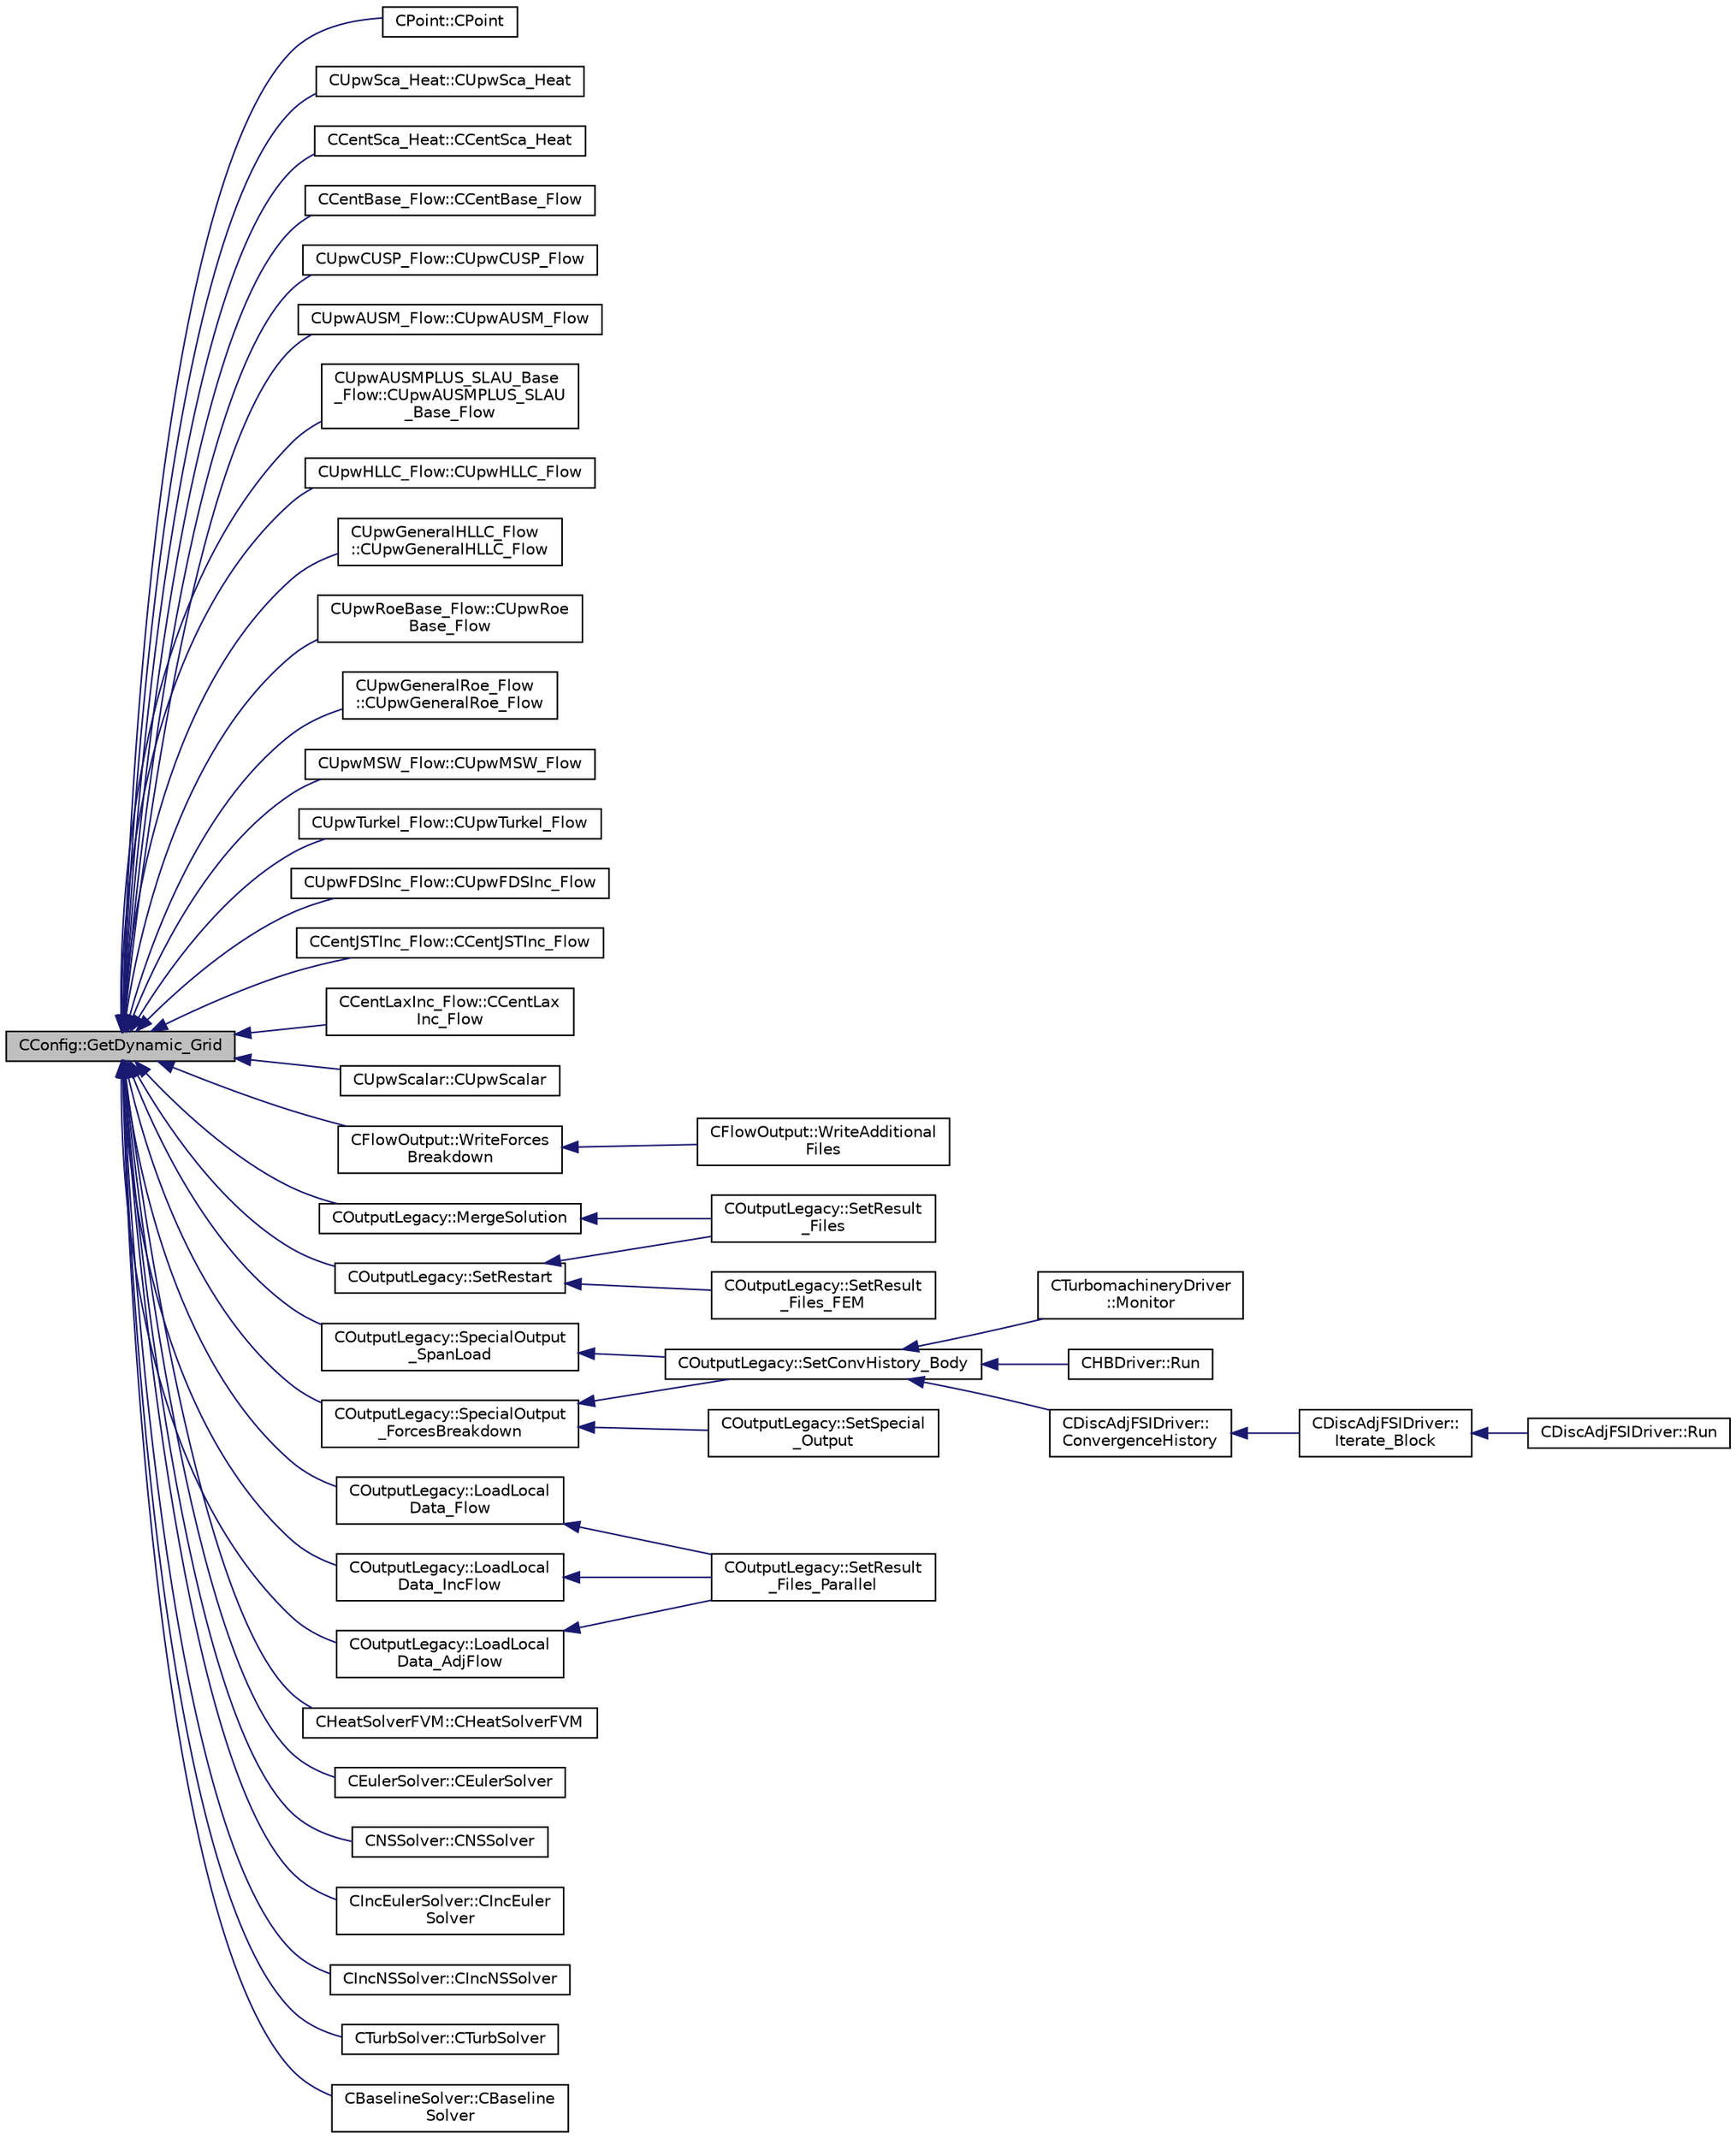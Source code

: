 digraph "CConfig::GetDynamic_Grid"
{
  edge [fontname="Helvetica",fontsize="10",labelfontname="Helvetica",labelfontsize="10"];
  node [fontname="Helvetica",fontsize="10",shape=record];
  rankdir="LR";
  Node2626 [label="CConfig::GetDynamic_Grid",height=0.2,width=0.4,color="black", fillcolor="grey75", style="filled", fontcolor="black"];
  Node2626 -> Node2627 [dir="back",color="midnightblue",fontsize="10",style="solid",fontname="Helvetica"];
  Node2627 [label="CPoint::CPoint",height=0.2,width=0.4,color="black", fillcolor="white", style="filled",URL="$class_c_point.html#a641fe2a96c28d7ab052da946608b2764",tooltip="Constructor of the class. "];
  Node2626 -> Node2628 [dir="back",color="midnightblue",fontsize="10",style="solid",fontname="Helvetica"];
  Node2628 [label="CUpwSca_Heat::CUpwSca_Heat",height=0.2,width=0.4,color="black", fillcolor="white", style="filled",URL="$class_c_upw_sca___heat.html#ac5402ae0b47f2c21d43a937caa6aefee",tooltip="Constructor of the class. "];
  Node2626 -> Node2629 [dir="back",color="midnightblue",fontsize="10",style="solid",fontname="Helvetica"];
  Node2629 [label="CCentSca_Heat::CCentSca_Heat",height=0.2,width=0.4,color="black", fillcolor="white", style="filled",URL="$class_c_cent_sca___heat.html#a32dc690389c97f55249ecb4b91de06b6",tooltip="Constructor of the class. "];
  Node2626 -> Node2630 [dir="back",color="midnightblue",fontsize="10",style="solid",fontname="Helvetica"];
  Node2630 [label="CCentBase_Flow::CCentBase_Flow",height=0.2,width=0.4,color="black", fillcolor="white", style="filled",URL="$class_c_cent_base___flow.html#a4a4b39381b423d6d2827ca9846cb87a0",tooltip="Constructor of the class. "];
  Node2626 -> Node2631 [dir="back",color="midnightblue",fontsize="10",style="solid",fontname="Helvetica"];
  Node2631 [label="CUpwCUSP_Flow::CUpwCUSP_Flow",height=0.2,width=0.4,color="black", fillcolor="white", style="filled",URL="$class_c_upw_c_u_s_p___flow.html#abd4a935eb9480167e8fa4b92616ec4d9",tooltip="Constructor of the class. "];
  Node2626 -> Node2632 [dir="back",color="midnightblue",fontsize="10",style="solid",fontname="Helvetica"];
  Node2632 [label="CUpwAUSM_Flow::CUpwAUSM_Flow",height=0.2,width=0.4,color="black", fillcolor="white", style="filled",URL="$class_c_upw_a_u_s_m___flow.html#ac2e2536a0aec8c275ec252f74e76a57e",tooltip="Constructor of the class. "];
  Node2626 -> Node2633 [dir="back",color="midnightblue",fontsize="10",style="solid",fontname="Helvetica"];
  Node2633 [label="CUpwAUSMPLUS_SLAU_Base\l_Flow::CUpwAUSMPLUS_SLAU\l_Base_Flow",height=0.2,width=0.4,color="black", fillcolor="white", style="filled",URL="$class_c_upw_a_u_s_m_p_l_u_s___s_l_a_u___base___flow.html#ad133ca321918b511ff63ffb4a22c9290",tooltip="Constructor of the class. "];
  Node2626 -> Node2634 [dir="back",color="midnightblue",fontsize="10",style="solid",fontname="Helvetica"];
  Node2634 [label="CUpwHLLC_Flow::CUpwHLLC_Flow",height=0.2,width=0.4,color="black", fillcolor="white", style="filled",URL="$class_c_upw_h_l_l_c___flow.html#a65a7190efd27a3883110e7731472b162",tooltip="Constructor of the class. "];
  Node2626 -> Node2635 [dir="back",color="midnightblue",fontsize="10",style="solid",fontname="Helvetica"];
  Node2635 [label="CUpwGeneralHLLC_Flow\l::CUpwGeneralHLLC_Flow",height=0.2,width=0.4,color="black", fillcolor="white", style="filled",URL="$class_c_upw_general_h_l_l_c___flow.html#a57aa1fb8b57035c7af58823a5015500f",tooltip="Constructor of the class. "];
  Node2626 -> Node2636 [dir="back",color="midnightblue",fontsize="10",style="solid",fontname="Helvetica"];
  Node2636 [label="CUpwRoeBase_Flow::CUpwRoe\lBase_Flow",height=0.2,width=0.4,color="black", fillcolor="white", style="filled",URL="$class_c_upw_roe_base___flow.html#a5d82c30bb5cc8b17f8c7112b6d5bb7a7",tooltip="Constructor of the class. "];
  Node2626 -> Node2637 [dir="back",color="midnightblue",fontsize="10",style="solid",fontname="Helvetica"];
  Node2637 [label="CUpwGeneralRoe_Flow\l::CUpwGeneralRoe_Flow",height=0.2,width=0.4,color="black", fillcolor="white", style="filled",URL="$class_c_upw_general_roe___flow.html#a70bf9ccbfd6fc9485bdfddbbfbc7331a",tooltip="Constructor of the class. "];
  Node2626 -> Node2638 [dir="back",color="midnightblue",fontsize="10",style="solid",fontname="Helvetica"];
  Node2638 [label="CUpwMSW_Flow::CUpwMSW_Flow",height=0.2,width=0.4,color="black", fillcolor="white", style="filled",URL="$class_c_upw_m_s_w___flow.html#a843ebaeeeb106e9ed3121a214b894ccc",tooltip="Constructor of the class. "];
  Node2626 -> Node2639 [dir="back",color="midnightblue",fontsize="10",style="solid",fontname="Helvetica"];
  Node2639 [label="CUpwTurkel_Flow::CUpwTurkel_Flow",height=0.2,width=0.4,color="black", fillcolor="white", style="filled",URL="$class_c_upw_turkel___flow.html#a6c86a11deb845c8a2ca85e6b20927b21",tooltip="Constructor of the class. "];
  Node2626 -> Node2640 [dir="back",color="midnightblue",fontsize="10",style="solid",fontname="Helvetica"];
  Node2640 [label="CUpwFDSInc_Flow::CUpwFDSInc_Flow",height=0.2,width=0.4,color="black", fillcolor="white", style="filled",URL="$class_c_upw_f_d_s_inc___flow.html#af3c1493a70dc7f4208698be87dd196c0",tooltip="Constructor of the class. "];
  Node2626 -> Node2641 [dir="back",color="midnightblue",fontsize="10",style="solid",fontname="Helvetica"];
  Node2641 [label="CCentJSTInc_Flow::CCentJSTInc_Flow",height=0.2,width=0.4,color="black", fillcolor="white", style="filled",URL="$class_c_cent_j_s_t_inc___flow.html#a489f1b4b5f5bf8839191e7949e03591d",tooltip="Constructor of the class. "];
  Node2626 -> Node2642 [dir="back",color="midnightblue",fontsize="10",style="solid",fontname="Helvetica"];
  Node2642 [label="CCentLaxInc_Flow::CCentLax\lInc_Flow",height=0.2,width=0.4,color="black", fillcolor="white", style="filled",URL="$class_c_cent_lax_inc___flow.html#a5cabc989bd354484a3ec6318450b2639",tooltip="Constructor of the class. "];
  Node2626 -> Node2643 [dir="back",color="midnightblue",fontsize="10",style="solid",fontname="Helvetica"];
  Node2643 [label="CUpwScalar::CUpwScalar",height=0.2,width=0.4,color="black", fillcolor="white", style="filled",URL="$class_c_upw_scalar.html#aa733bdfbbb14f49b74c275921827d469",tooltip="Constructor of the class. "];
  Node2626 -> Node2644 [dir="back",color="midnightblue",fontsize="10",style="solid",fontname="Helvetica"];
  Node2644 [label="CFlowOutput::WriteForces\lBreakdown",height=0.2,width=0.4,color="black", fillcolor="white", style="filled",URL="$class_c_flow_output.html#afacedef2006aa6fcf8c9a312b5f4430c",tooltip="Write the forces breakdown file. "];
  Node2644 -> Node2645 [dir="back",color="midnightblue",fontsize="10",style="solid",fontname="Helvetica"];
  Node2645 [label="CFlowOutput::WriteAdditional\lFiles",height=0.2,width=0.4,color="black", fillcolor="white", style="filled",URL="$class_c_flow_output.html#aaac3fb7b2575967b157c306065ab1ea8",tooltip="Write any additional files defined for the current solver. "];
  Node2626 -> Node2646 [dir="back",color="midnightblue",fontsize="10",style="solid",fontname="Helvetica"];
  Node2646 [label="COutputLegacy::MergeSolution",height=0.2,width=0.4,color="black", fillcolor="white", style="filled",URL="$class_c_output_legacy.html#af30cc9d6a1d32da2af7043901a5914cf",tooltip="Merge the solution into a data structure used for output file writing. "];
  Node2646 -> Node2647 [dir="back",color="midnightblue",fontsize="10",style="solid",fontname="Helvetica"];
  Node2647 [label="COutputLegacy::SetResult\l_Files",height=0.2,width=0.4,color="black", fillcolor="white", style="filled",URL="$class_c_output_legacy.html#aa817439538e8cf82f82acbfa0bf7e735",tooltip="Writes and organizes the all the output files, except the history one, for serial computations..."];
  Node2626 -> Node2648 [dir="back",color="midnightblue",fontsize="10",style="solid",fontname="Helvetica"];
  Node2648 [label="COutputLegacy::SetRestart",height=0.2,width=0.4,color="black", fillcolor="white", style="filled",URL="$class_c_output_legacy.html#adadfc4d06c13f5fa3d6c9e21688329f4",tooltip="Write a native SU2 restart file. "];
  Node2648 -> Node2647 [dir="back",color="midnightblue",fontsize="10",style="solid",fontname="Helvetica"];
  Node2648 -> Node2649 [dir="back",color="midnightblue",fontsize="10",style="solid",fontname="Helvetica"];
  Node2649 [label="COutputLegacy::SetResult\l_Files_FEM",height=0.2,width=0.4,color="black", fillcolor="white", style="filled",URL="$class_c_output_legacy.html#a25b90eb5e2bd0f05f92a89f0768f2181",tooltip="Writes and organizes the all the output files, except the history one, for serial computations with t..."];
  Node2626 -> Node2650 [dir="back",color="midnightblue",fontsize="10",style="solid",fontname="Helvetica"];
  Node2650 [label="COutputLegacy::SpecialOutput\l_ForcesBreakdown",height=0.2,width=0.4,color="black", fillcolor="white", style="filled",URL="$class_c_output_legacy.html#ab1ca98c0c4b16e9b75f06744e10d47c8",tooltip="Write the history file and the convergence on the screen for serial computations. ..."];
  Node2650 -> Node2651 [dir="back",color="midnightblue",fontsize="10",style="solid",fontname="Helvetica"];
  Node2651 [label="COutputLegacy::SetConvHistory_Body",height=0.2,width=0.4,color="black", fillcolor="white", style="filled",URL="$class_c_output_legacy.html#a217cc0d778a3828499189a9debee47c6",tooltip="Write the history file and the convergence on the screen for serial computations. ..."];
  Node2651 -> Node2652 [dir="back",color="midnightblue",fontsize="10",style="solid",fontname="Helvetica"];
  Node2652 [label="CTurbomachineryDriver\l::Monitor",height=0.2,width=0.4,color="black", fillcolor="white", style="filled",URL="$class_c_turbomachinery_driver.html#a41d7b50bbacef68eb5436293ebb2da4f",tooltip="Monitor the computation. "];
  Node2651 -> Node2653 [dir="back",color="midnightblue",fontsize="10",style="solid",fontname="Helvetica"];
  Node2653 [label="CHBDriver::Run",height=0.2,width=0.4,color="black", fillcolor="white", style="filled",URL="$class_c_h_b_driver.html#a98c0448a8e0404845ee54e25b62eaea9",tooltip="Run a single iteration of a Harmonic Balance problem. "];
  Node2651 -> Node2654 [dir="back",color="midnightblue",fontsize="10",style="solid",fontname="Helvetica"];
  Node2654 [label="CDiscAdjFSIDriver::\lConvergenceHistory",height=0.2,width=0.4,color="black", fillcolor="white", style="filled",URL="$class_c_disc_adj_f_s_i_driver.html#a139dfa2442613879f2b15f28a09c2bd5",tooltip="Output the convergence history. "];
  Node2654 -> Node2655 [dir="back",color="midnightblue",fontsize="10",style="solid",fontname="Helvetica"];
  Node2655 [label="CDiscAdjFSIDriver::\lIterate_Block",height=0.2,width=0.4,color="black", fillcolor="white", style="filled",URL="$class_c_disc_adj_f_s_i_driver.html#a84949f139fa795b7d34d6ff77e82eb5c",tooltip="Iterate a certain block for adjoint FSI - may be the whole set of variables or independent and subite..."];
  Node2655 -> Node2656 [dir="back",color="midnightblue",fontsize="10",style="solid",fontname="Helvetica"];
  Node2656 [label="CDiscAdjFSIDriver::Run",height=0.2,width=0.4,color="black", fillcolor="white", style="filled",URL="$class_c_disc_adj_f_s_i_driver.html#a2e965d6e9c4dcfc296077cae225cab21",tooltip="Run a Discrete Adjoint iteration for the FSI problem. "];
  Node2650 -> Node2657 [dir="back",color="midnightblue",fontsize="10",style="solid",fontname="Helvetica"];
  Node2657 [label="COutputLegacy::SetSpecial\l_Output",height=0.2,width=0.4,color="black", fillcolor="white", style="filled",URL="$class_c_output_legacy.html#ab087aa06a268f2a2b96ead0cd32c0c41",tooltip="Writes the special output files. "];
  Node2626 -> Node2658 [dir="back",color="midnightblue",fontsize="10",style="solid",fontname="Helvetica"];
  Node2658 [label="COutputLegacy::SpecialOutput\l_SpanLoad",height=0.2,width=0.4,color="black", fillcolor="white", style="filled",URL="$class_c_output_legacy.html#a8772390855e98cb1b90e6b835d2532de",tooltip="Writes forces at different sections. "];
  Node2658 -> Node2651 [dir="back",color="midnightblue",fontsize="10",style="solid",fontname="Helvetica"];
  Node2626 -> Node2659 [dir="back",color="midnightblue",fontsize="10",style="solid",fontname="Helvetica"];
  Node2659 [label="COutputLegacy::LoadLocal\lData_Flow",height=0.2,width=0.4,color="black", fillcolor="white", style="filled",URL="$class_c_output_legacy.html#a83e5de863b29fe3a222074d93d696d57",tooltip="Load the desired solution data into a structure used for parallel reordering and output file writing ..."];
  Node2659 -> Node2660 [dir="back",color="midnightblue",fontsize="10",style="solid",fontname="Helvetica"];
  Node2660 [label="COutputLegacy::SetResult\l_Files_Parallel",height=0.2,width=0.4,color="black", fillcolor="white", style="filled",URL="$class_c_output_legacy.html#a9e7832982d8237df4df455b027fd203b",tooltip="Writes and organizes the all the output files, except the history one, for parallel computations..."];
  Node2626 -> Node2661 [dir="back",color="midnightblue",fontsize="10",style="solid",fontname="Helvetica"];
  Node2661 [label="COutputLegacy::LoadLocal\lData_IncFlow",height=0.2,width=0.4,color="black", fillcolor="white", style="filled",URL="$class_c_output_legacy.html#a2d955089c8894a2eb795970f06e7900d",tooltip="Load the desired solution data into a structure used for parallel reordering and output file writing ..."];
  Node2661 -> Node2660 [dir="back",color="midnightblue",fontsize="10",style="solid",fontname="Helvetica"];
  Node2626 -> Node2662 [dir="back",color="midnightblue",fontsize="10",style="solid",fontname="Helvetica"];
  Node2662 [label="COutputLegacy::LoadLocal\lData_AdjFlow",height=0.2,width=0.4,color="black", fillcolor="white", style="filled",URL="$class_c_output_legacy.html#a37180b5adabfb37cdc540e99cd43e347",tooltip="Load the desired solution data into a structure used for parallel reordering and output file writing ..."];
  Node2662 -> Node2660 [dir="back",color="midnightblue",fontsize="10",style="solid",fontname="Helvetica"];
  Node2626 -> Node2663 [dir="back",color="midnightblue",fontsize="10",style="solid",fontname="Helvetica"];
  Node2663 [label="CHeatSolverFVM::CHeatSolverFVM",height=0.2,width=0.4,color="black", fillcolor="white", style="filled",URL="$class_c_heat_solver_f_v_m.html#a42af03c3f465c905fbc3ecbee398f5be",tooltip="Constructor of the class. "];
  Node2626 -> Node2664 [dir="back",color="midnightblue",fontsize="10",style="solid",fontname="Helvetica"];
  Node2664 [label="CEulerSolver::CEulerSolver",height=0.2,width=0.4,color="black", fillcolor="white", style="filled",URL="$class_c_euler_solver.html#ae1e74218b4e943111b100d7ddcbd4db9"];
  Node2626 -> Node2665 [dir="back",color="midnightblue",fontsize="10",style="solid",fontname="Helvetica"];
  Node2665 [label="CNSSolver::CNSSolver",height=0.2,width=0.4,color="black", fillcolor="white", style="filled",URL="$class_c_n_s_solver.html#a2a8ad49c42b4546696e631cf44b7788b"];
  Node2626 -> Node2666 [dir="back",color="midnightblue",fontsize="10",style="solid",fontname="Helvetica"];
  Node2666 [label="CIncEulerSolver::CIncEuler\lSolver",height=0.2,width=0.4,color="black", fillcolor="white", style="filled",URL="$class_c_inc_euler_solver.html#a91f644b8f9a00215bac5bcd31dfc06d8"];
  Node2626 -> Node2667 [dir="back",color="midnightblue",fontsize="10",style="solid",fontname="Helvetica"];
  Node2667 [label="CIncNSSolver::CIncNSSolver",height=0.2,width=0.4,color="black", fillcolor="white", style="filled",URL="$class_c_inc_n_s_solver.html#a82152ac7e91fb1c5c073d98a1f08e2aa"];
  Node2626 -> Node2668 [dir="back",color="midnightblue",fontsize="10",style="solid",fontname="Helvetica"];
  Node2668 [label="CTurbSolver::CTurbSolver",height=0.2,width=0.4,color="black", fillcolor="white", style="filled",URL="$class_c_turb_solver.html#a17f43e4fcc739ffab269e32ade37de02",tooltip="Constructor of the class. "];
  Node2626 -> Node2669 [dir="back",color="midnightblue",fontsize="10",style="solid",fontname="Helvetica"];
  Node2669 [label="CBaselineSolver::CBaseline\lSolver",height=0.2,width=0.4,color="black", fillcolor="white", style="filled",URL="$class_c_baseline_solver.html#a996d9c6ee613b5b45a25a765f3c5e2cd"];
}
